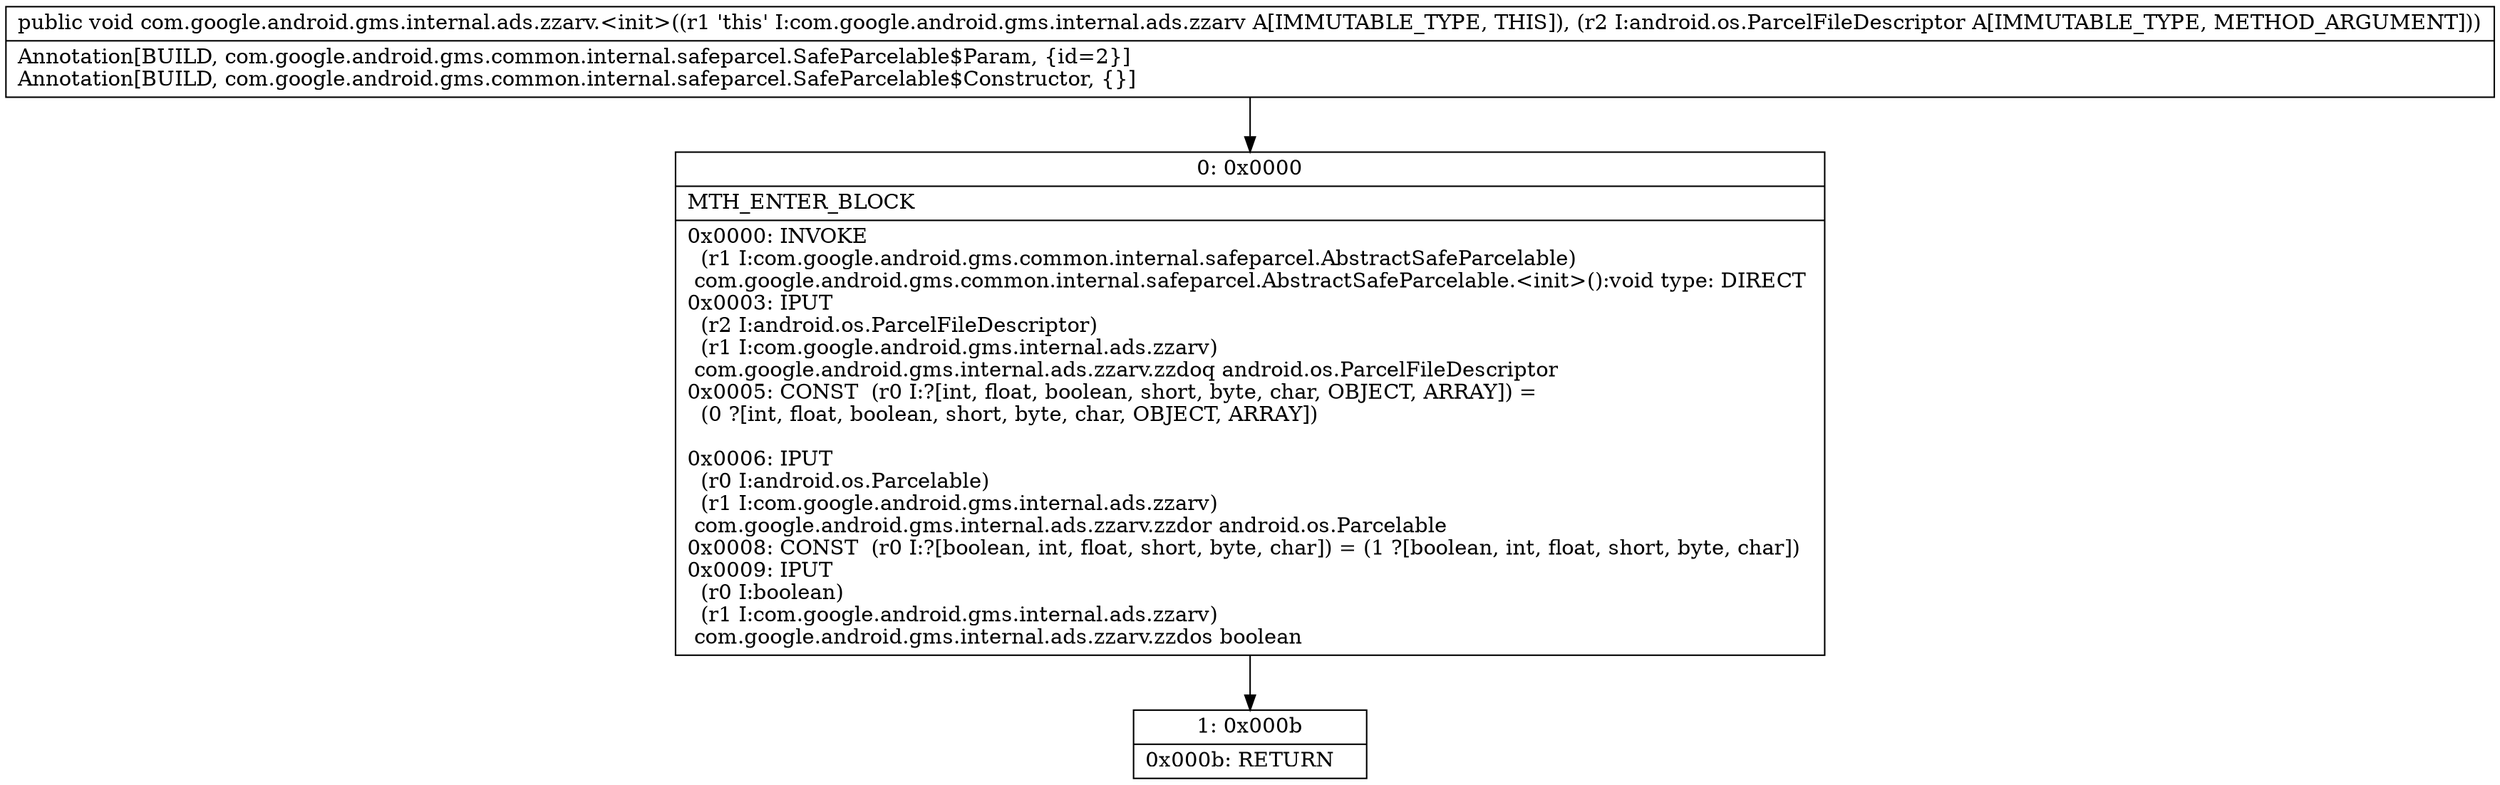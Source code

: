 digraph "CFG forcom.google.android.gms.internal.ads.zzarv.\<init\>(Landroid\/os\/ParcelFileDescriptor;)V" {
Node_0 [shape=record,label="{0\:\ 0x0000|MTH_ENTER_BLOCK\l|0x0000: INVOKE  \l  (r1 I:com.google.android.gms.common.internal.safeparcel.AbstractSafeParcelable)\l com.google.android.gms.common.internal.safeparcel.AbstractSafeParcelable.\<init\>():void type: DIRECT \l0x0003: IPUT  \l  (r2 I:android.os.ParcelFileDescriptor)\l  (r1 I:com.google.android.gms.internal.ads.zzarv)\l com.google.android.gms.internal.ads.zzarv.zzdoq android.os.ParcelFileDescriptor \l0x0005: CONST  (r0 I:?[int, float, boolean, short, byte, char, OBJECT, ARRAY]) = \l  (0 ?[int, float, boolean, short, byte, char, OBJECT, ARRAY])\l \l0x0006: IPUT  \l  (r0 I:android.os.Parcelable)\l  (r1 I:com.google.android.gms.internal.ads.zzarv)\l com.google.android.gms.internal.ads.zzarv.zzdor android.os.Parcelable \l0x0008: CONST  (r0 I:?[boolean, int, float, short, byte, char]) = (1 ?[boolean, int, float, short, byte, char]) \l0x0009: IPUT  \l  (r0 I:boolean)\l  (r1 I:com.google.android.gms.internal.ads.zzarv)\l com.google.android.gms.internal.ads.zzarv.zzdos boolean \l}"];
Node_1 [shape=record,label="{1\:\ 0x000b|0x000b: RETURN   \l}"];
MethodNode[shape=record,label="{public void com.google.android.gms.internal.ads.zzarv.\<init\>((r1 'this' I:com.google.android.gms.internal.ads.zzarv A[IMMUTABLE_TYPE, THIS]), (r2 I:android.os.ParcelFileDescriptor A[IMMUTABLE_TYPE, METHOD_ARGUMENT]))  | Annotation[BUILD, com.google.android.gms.common.internal.safeparcel.SafeParcelable$Param, \{id=2\}]\lAnnotation[BUILD, com.google.android.gms.common.internal.safeparcel.SafeParcelable$Constructor, \{\}]\l}"];
MethodNode -> Node_0;
Node_0 -> Node_1;
}

